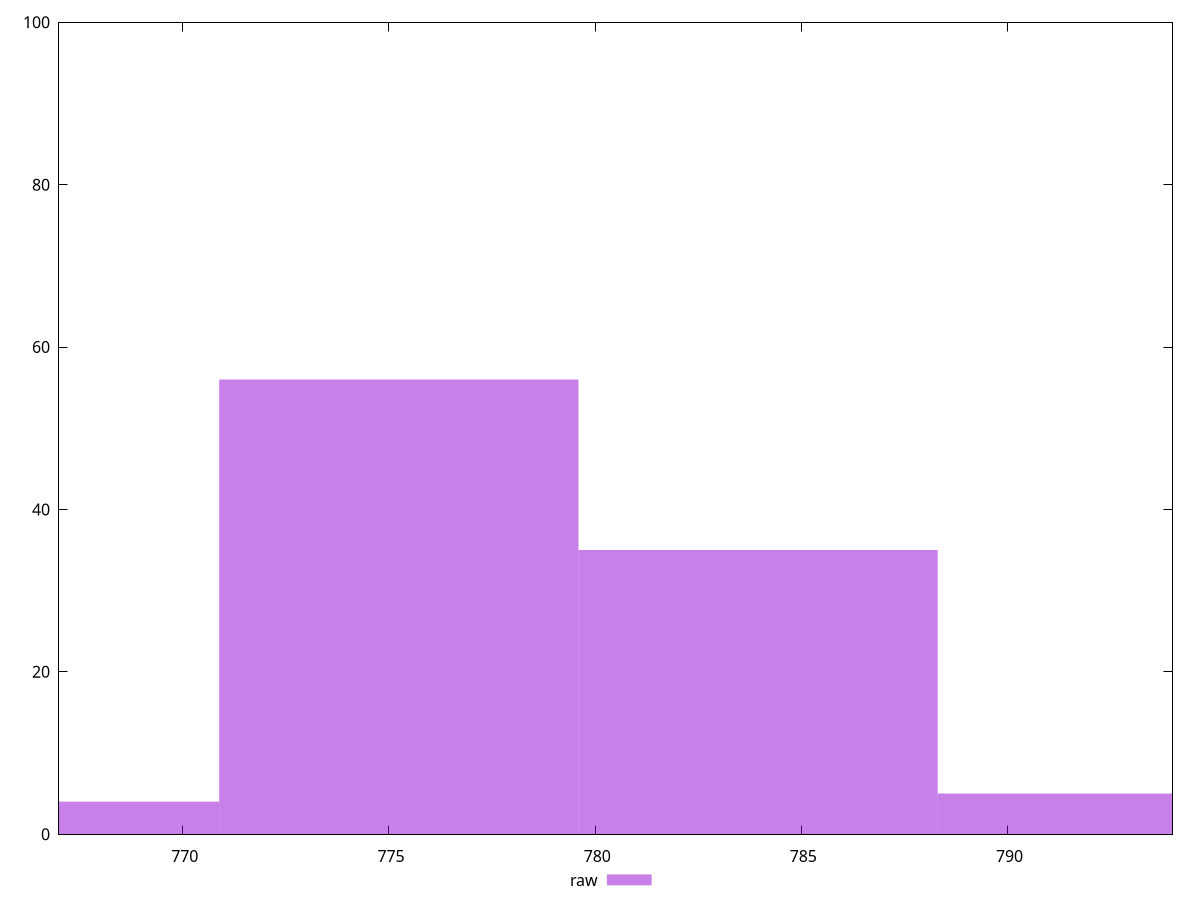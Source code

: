 reset

$raw <<EOF
775.2400449992737 56
783.9506073026363 35
766.529482695911 4
792.6611696059989 5
EOF

set key outside below
set boxwidth 8.710562303362625
set xrange [767:794]
set yrange [0:100]
set trange [0:100]
set style fill transparent solid 0.5 noborder
set terminal svg size 640, 490 enhanced background rgb 'white'
set output "report_00009_2021-02-08T22-37-41.559Z/uses-rel-preload/samples/pages+cached+noadtech/raw/histogram.svg"

plot $raw title "raw" with boxes

reset
